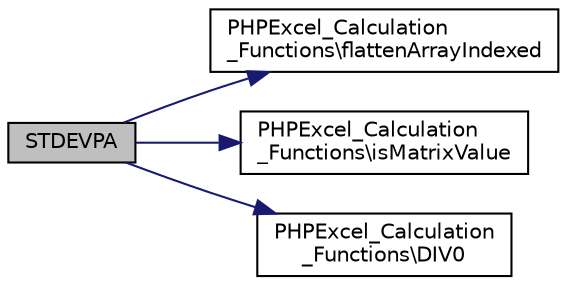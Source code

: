 digraph "STDEVPA"
{
  edge [fontname="Helvetica",fontsize="10",labelfontname="Helvetica",labelfontsize="10"];
  node [fontname="Helvetica",fontsize="10",shape=record];
  rankdir="LR";
  Node355 [label="STDEVPA",height=0.2,width=0.4,color="black", fillcolor="grey75", style="filled", fontcolor="black"];
  Node355 -> Node356 [color="midnightblue",fontsize="10",style="solid",fontname="Helvetica"];
  Node356 [label="PHPExcel_Calculation\l_Functions\\flattenArrayIndexed",height=0.2,width=0.4,color="black", fillcolor="white", style="filled",URL="$class_p_h_p_excel___calculation___functions.html#a2f612e5daa00e1549da5ba44112329ca"];
  Node355 -> Node357 [color="midnightblue",fontsize="10",style="solid",fontname="Helvetica"];
  Node357 [label="PHPExcel_Calculation\l_Functions\\isMatrixValue",height=0.2,width=0.4,color="black", fillcolor="white", style="filled",URL="$class_p_h_p_excel___calculation___functions.html#afd0dfd012a0eff1f454d4c9ebfb1fd95"];
  Node355 -> Node358 [color="midnightblue",fontsize="10",style="solid",fontname="Helvetica"];
  Node358 [label="PHPExcel_Calculation\l_Functions\\DIV0",height=0.2,width=0.4,color="black", fillcolor="white", style="filled",URL="$class_p_h_p_excel___calculation___functions.html#afbbf614e7e549a2baf4a57ca1aa14b52"];
}
